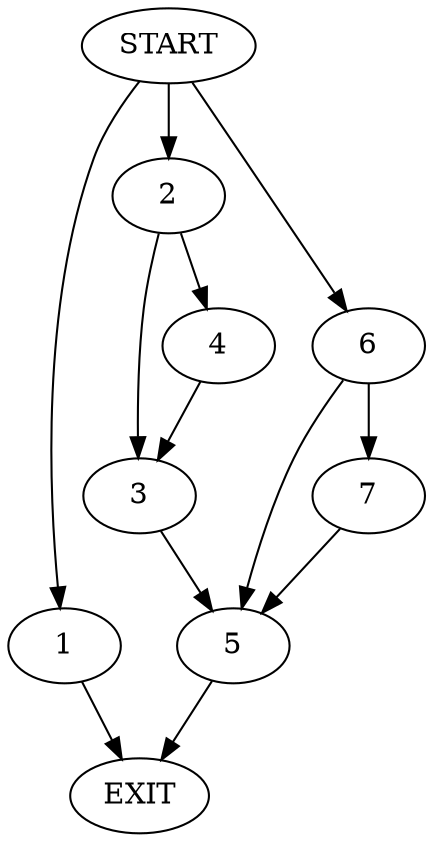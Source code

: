 digraph {
0 [label="START"]
8 [label="EXIT"]
0 -> 1
1 -> 8
0 -> 2
2 -> 3
2 -> 4
4 -> 3
3 -> 5
5 -> 8
0 -> 6
6 -> 7
6 -> 5
7 -> 5
}
